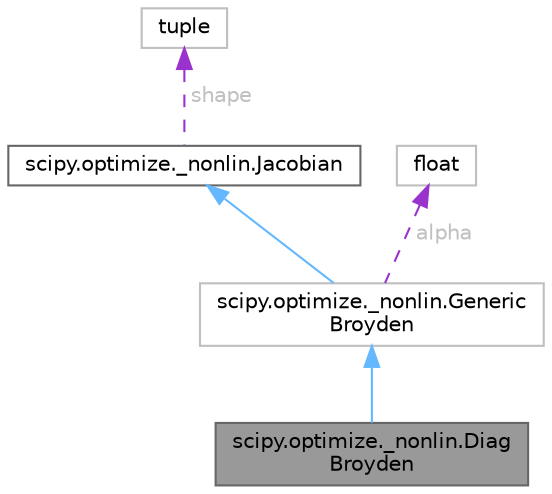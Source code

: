digraph "scipy.optimize._nonlin.DiagBroyden"
{
 // LATEX_PDF_SIZE
  bgcolor="transparent";
  edge [fontname=Helvetica,fontsize=10,labelfontname=Helvetica,labelfontsize=10];
  node [fontname=Helvetica,fontsize=10,shape=box,height=0.2,width=0.4];
  Node1 [id="Node000001",label="scipy.optimize._nonlin.Diag\lBroyden",height=0.2,width=0.4,color="gray40", fillcolor="grey60", style="filled", fontcolor="black",tooltip=" "];
  Node2 -> Node1 [id="edge1_Node000001_Node000002",dir="back",color="steelblue1",style="solid",tooltip=" "];
  Node2 [id="Node000002",label="scipy.optimize._nonlin.Generic\lBroyden",height=0.2,width=0.4,color="grey75", fillcolor="white", style="filled",URL="$dd/d6a/classscipy_1_1optimize_1_1__nonlin_1_1GenericBroyden.html",tooltip=" "];
  Node3 -> Node2 [id="edge2_Node000002_Node000003",dir="back",color="steelblue1",style="solid",tooltip=" "];
  Node3 [id="Node000003",label="scipy.optimize._nonlin.Jacobian",height=0.2,width=0.4,color="gray40", fillcolor="white", style="filled",URL="$d2/d5e/classscipy_1_1optimize_1_1__nonlin_1_1Jacobian.html",tooltip=" "];
  Node4 -> Node3 [id="edge3_Node000003_Node000004",dir="back",color="darkorchid3",style="dashed",tooltip=" ",label=" shape",fontcolor="grey" ];
  Node4 [id="Node000004",label="tuple",height=0.2,width=0.4,color="grey75", fillcolor="white", style="filled",tooltip=" "];
  Node5 -> Node2 [id="edge4_Node000002_Node000005",dir="back",color="darkorchid3",style="dashed",tooltip=" ",label=" alpha",fontcolor="grey" ];
  Node5 [id="Node000005",label="float",height=0.2,width=0.4,color="grey75", fillcolor="white", style="filled",tooltip=" "];
}
